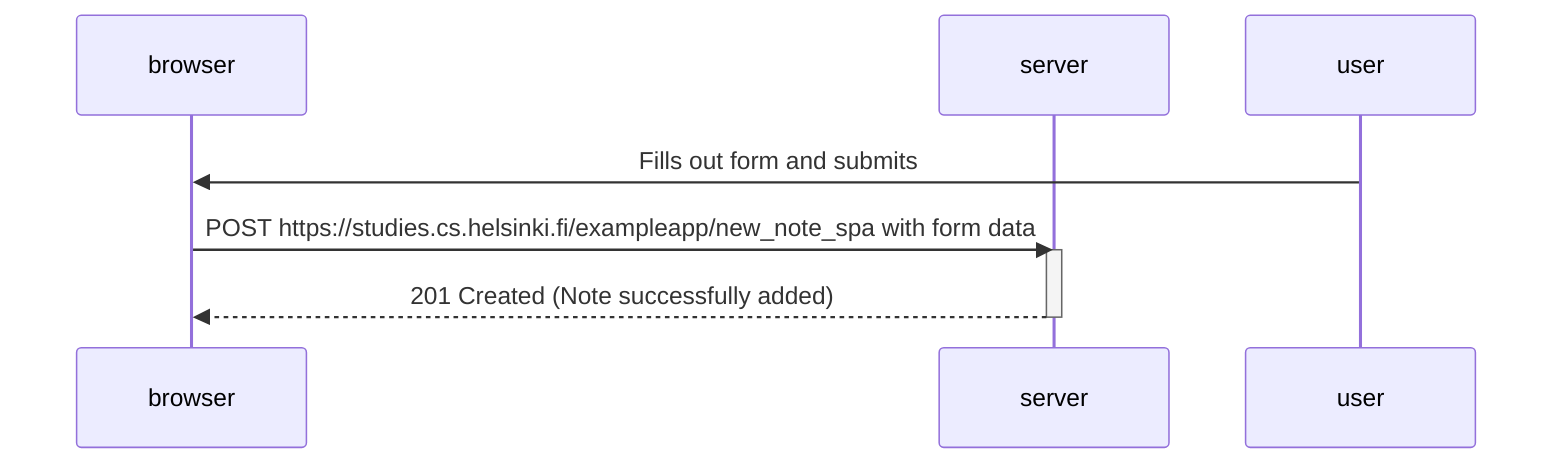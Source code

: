 sequenceDiagram
    participant browser
    participant server
    participant user

    user->>browser: Fills out form and submits
    browser->>server: POST https://studies.cs.helsinki.fi/exampleapp/new_note_spa with form data
    activate server
    server-->>browser: 201 Created (Note successfully added)
    deactivate server